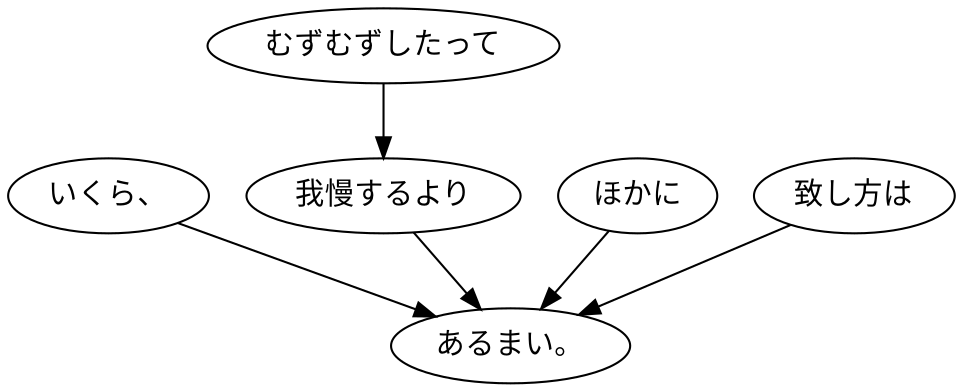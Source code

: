 digraph graph4209 {
	node0 [label="いくら、"];
	node1 [label="むずむずしたって"];
	node2 [label="我慢するより"];
	node3 [label="ほかに"];
	node4 [label="致し方は"];
	node5 [label="あるまい。"];
	node0 -> node5;
	node1 -> node2;
	node2 -> node5;
	node3 -> node5;
	node4 -> node5;
}
